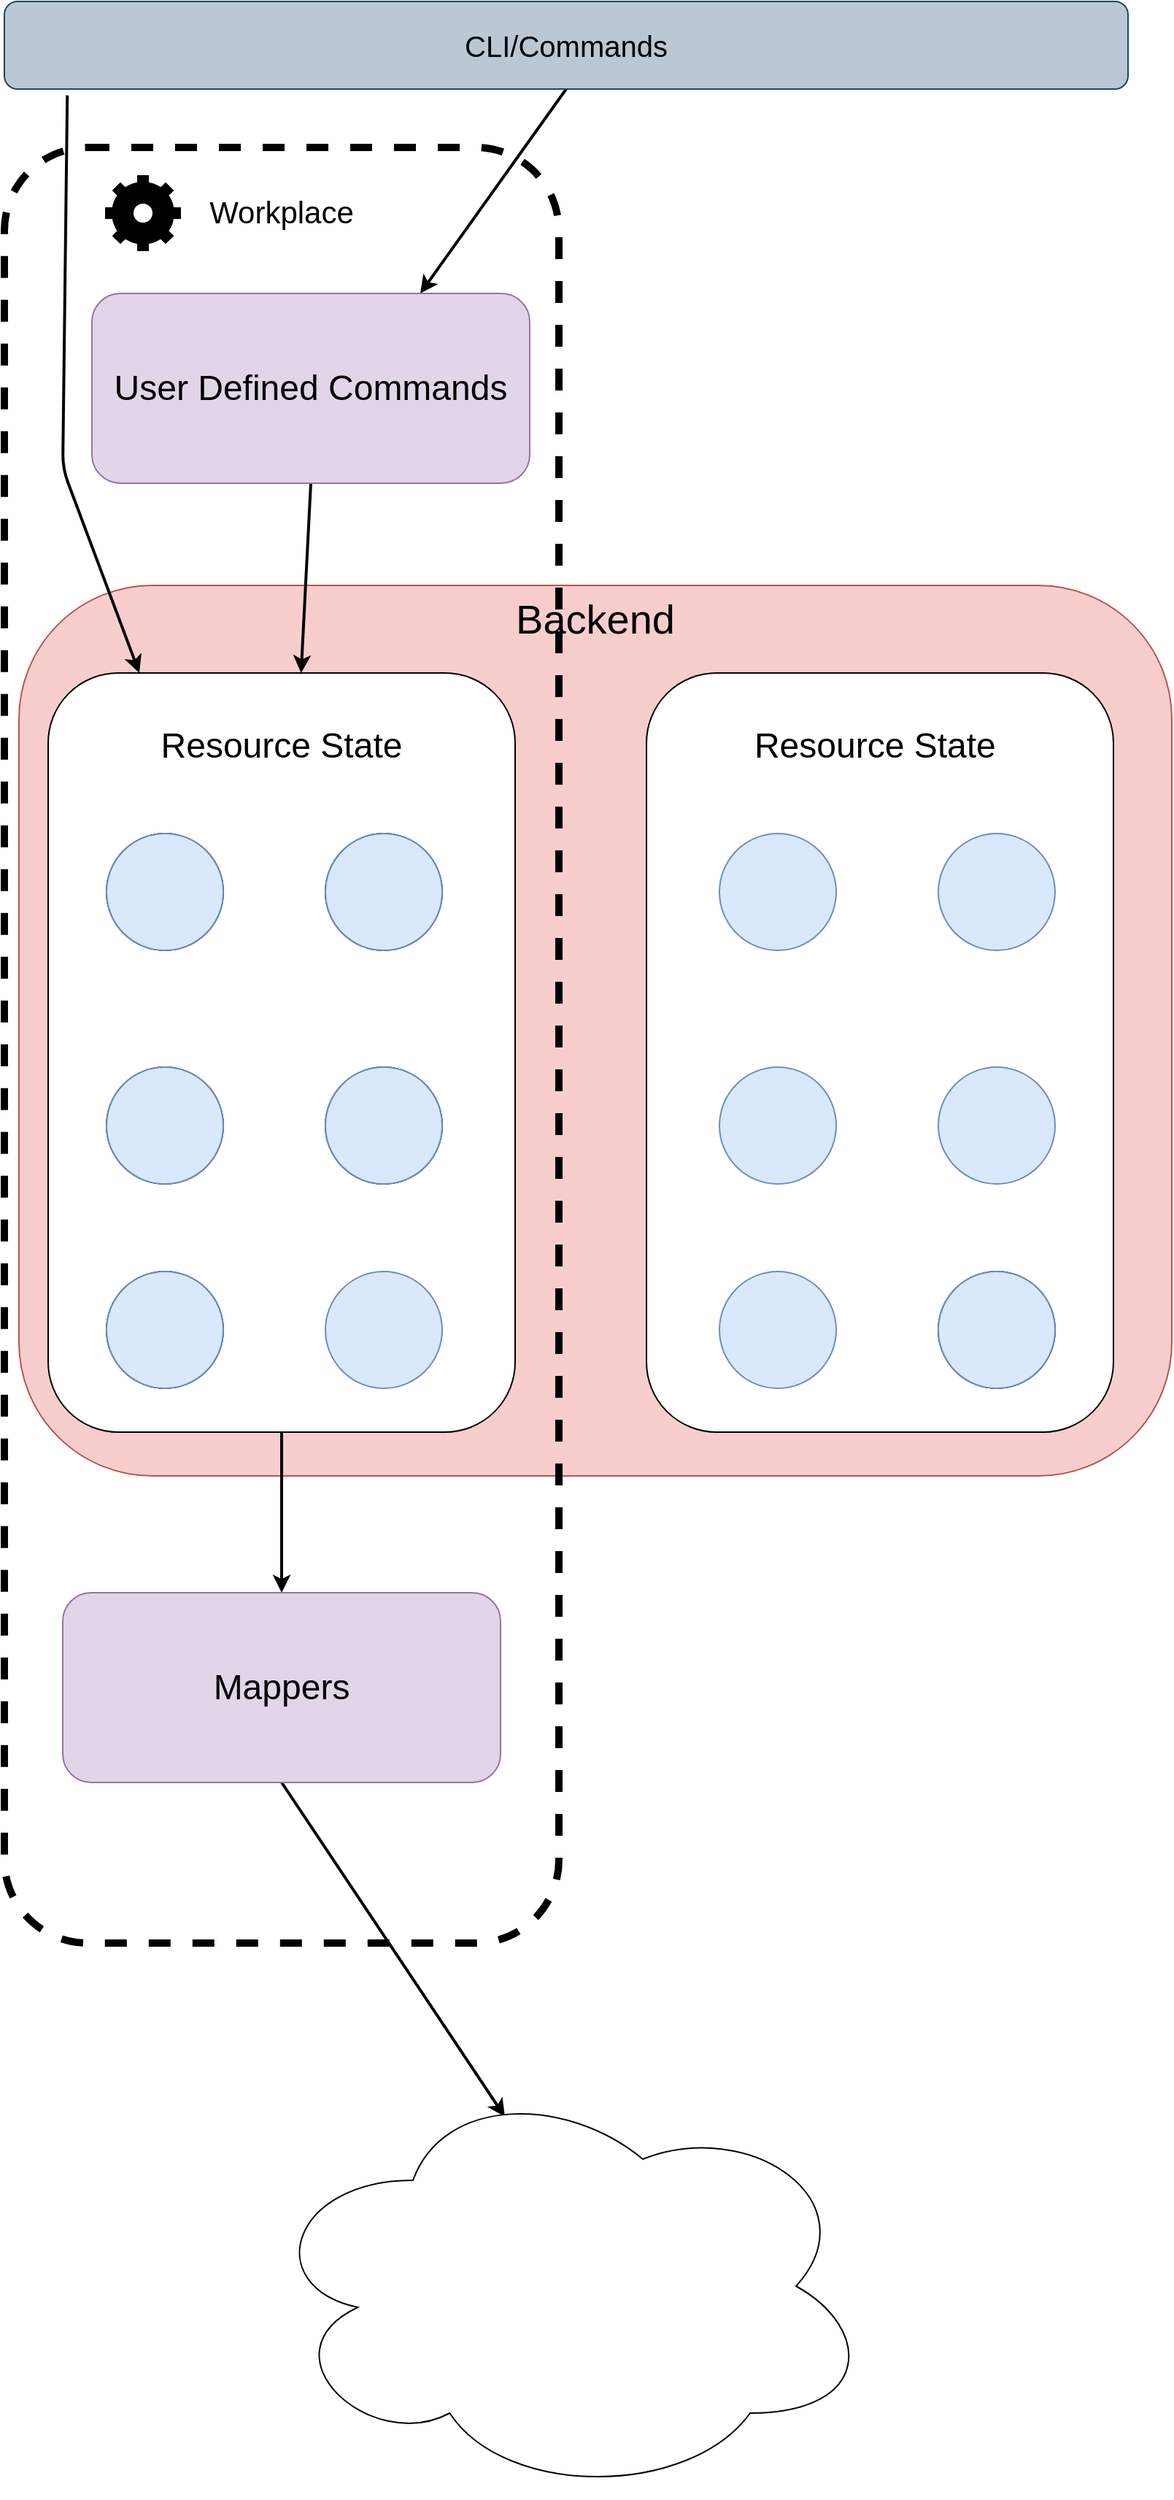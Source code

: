 <mxfile>
    <diagram id="sglFQaEM1KskMxZ_ac2A" name="Page-1">
        <mxGraphModel dx="2309" dy="1371" grid="1" gridSize="10" guides="1" tooltips="1" connect="1" arrows="1" fold="1" page="1" pageScale="1" pageWidth="850" pageHeight="1100" math="0" shadow="0">
            <root>
                <mxCell id="0"/>
                <mxCell id="1" parent="0"/>
                <mxCell id="44" value="&lt;font color=&quot;#000000&quot; style=&quot;font-size: 28px;&quot;&gt;Backend&lt;/font&gt;" style="rounded=1;whiteSpace=wrap;html=1;glass=0;fontSize=28;fillColor=#f8cecc;strokeColor=#b85450;verticalAlign=top;" vertex="1" parent="1">
                    <mxGeometry x="40" y="420" width="790" height="610" as="geometry"/>
                </mxCell>
                <mxCell id="12" value="&lt;span style=&quot;font-size: 21px&quot;&gt;&lt;br&gt;Workplace&lt;/span&gt;" style="rounded=1;whiteSpace=wrap;html=1;dashed=1;fillColor=none;strokeWidth=5;verticalAlign=top;align=center;" parent="1" vertex="1">
                    <mxGeometry x="30" y="120" width="380" height="1230" as="geometry"/>
                </mxCell>
                <mxCell id="49" style="edgeStyle=none;html=1;exitX=0.056;exitY=1.072;exitDx=0;exitDy=0;fontSize=24;fontColor=#000000;strokeWidth=2;strokeColor=#000000;exitPerimeter=0;" edge="1" parent="1" source="9" target="10">
                    <mxGeometry relative="1" as="geometry">
                        <Array as="points">
                            <mxPoint x="70" y="340"/>
                        </Array>
                    </mxGeometry>
                </mxCell>
                <mxCell id="50" style="edgeStyle=none;html=1;exitX=0.5;exitY=1;exitDx=0;exitDy=0;entryX=0.75;entryY=0;entryDx=0;entryDy=0;fontSize=24;fontColor=#000000;strokeColor=#000000;strokeWidth=2;" edge="1" parent="1" source="9" target="45">
                    <mxGeometry relative="1" as="geometry"/>
                </mxCell>
                <mxCell id="9" value="&lt;font style=&quot;font-size: 20px&quot;&gt;CLI/Commands&lt;/font&gt;" style="rounded=1;whiteSpace=wrap;html=1;verticalAlign=middle;fillColor=#bac8d3;strokeColor=#23445d;fontColor=#000000;" parent="1" vertex="1">
                    <mxGeometry x="30" y="20" width="770" height="60" as="geometry"/>
                </mxCell>
                <mxCell id="53" style="edgeStyle=none;html=1;exitX=0.5;exitY=1;exitDx=0;exitDy=0;fontSize=24;fontColor=#000000;strokeColor=#000000;strokeWidth=2;" edge="1" parent="1" source="10" target="46">
                    <mxGeometry relative="1" as="geometry"/>
                </mxCell>
                <mxCell id="10" value="&lt;font style=&quot;font-size: 24px&quot;&gt;&lt;br&gt;Resource State&lt;/font&gt;" style="rounded=1;whiteSpace=wrap;html=1;verticalAlign=top;" parent="1" vertex="1">
                    <mxGeometry x="60" y="480" width="320" height="520" as="geometry"/>
                </mxCell>
                <mxCell id="11" value="&lt;div&gt;&lt;span style=&quot;font-size: 24px&quot;&gt;&lt;br&gt;&lt;/span&gt;&lt;/div&gt;&lt;div&gt;&lt;span style=&quot;font-size: 24px&quot;&gt;Resource State&amp;nbsp;&lt;/span&gt;&lt;/div&gt;" style="rounded=1;whiteSpace=wrap;html=1;align=center;glass=0;horizontal=1;verticalAlign=top;" parent="1" vertex="1">
                    <mxGeometry x="470" y="480" width="320" height="520" as="geometry"/>
                </mxCell>
                <mxCell id="14" value="" style="ellipse;whiteSpace=wrap;html=1;aspect=fixed;strokeWidth=1;fillColor=#dae8fc;strokeColor=#6c8ebf;" parent="1" vertex="1">
                    <mxGeometry x="520" y="590" width="80" height="80" as="geometry"/>
                </mxCell>
                <mxCell id="15" value="" style="ellipse;whiteSpace=wrap;html=1;aspect=fixed;strokeWidth=1;fillColor=#dae8fc;strokeColor=#6c8ebf;" parent="1" vertex="1">
                    <mxGeometry x="670" y="590" width="80" height="80" as="geometry"/>
                </mxCell>
                <mxCell id="16" value="" style="ellipse;whiteSpace=wrap;html=1;aspect=fixed;strokeWidth=1;fillColor=#dae8fc;strokeColor=#6c8ebf;" parent="1" vertex="1">
                    <mxGeometry x="670" y="750" width="80" height="80" as="geometry"/>
                </mxCell>
                <mxCell id="17" value="" style="ellipse;whiteSpace=wrap;html=1;aspect=fixed;strokeWidth=1;fillColor=#dae8fc;strokeColor=#6c8ebf;" parent="1" vertex="1">
                    <mxGeometry x="520" y="750" width="80" height="80" as="geometry"/>
                </mxCell>
                <mxCell id="18" value="" style="ellipse;whiteSpace=wrap;html=1;aspect=fixed;strokeWidth=1;fillColor=#dae8fc;strokeColor=#6c8ebf;" parent="1" vertex="1">
                    <mxGeometry x="520" y="890" width="80" height="80" as="geometry"/>
                </mxCell>
                <mxCell id="19" value="" style="ellipse;whiteSpace=wrap;html=1;aspect=fixed;strokeWidth=1;" parent="1" vertex="1">
                    <mxGeometry x="670" y="890" width="80" height="80" as="geometry"/>
                </mxCell>
                <mxCell id="26" value="" style="ellipse;whiteSpace=wrap;html=1;aspect=fixed;strokeWidth=1;" parent="1" vertex="1">
                    <mxGeometry x="100" y="590" width="80" height="80" as="geometry"/>
                </mxCell>
                <mxCell id="27" value="" style="ellipse;whiteSpace=wrap;html=1;aspect=fixed;strokeWidth=1;" parent="1" vertex="1">
                    <mxGeometry x="250" y="590" width="80" height="80" as="geometry"/>
                </mxCell>
                <mxCell id="28" value="" style="ellipse;whiteSpace=wrap;html=1;aspect=fixed;strokeWidth=1;" parent="1" vertex="1">
                    <mxGeometry x="250" y="750" width="80" height="80" as="geometry"/>
                </mxCell>
                <mxCell id="29" value="" style="ellipse;whiteSpace=wrap;html=1;aspect=fixed;strokeWidth=1;" parent="1" vertex="1">
                    <mxGeometry x="100" y="750" width="80" height="80" as="geometry"/>
                </mxCell>
                <mxCell id="30" value="" style="ellipse;whiteSpace=wrap;html=1;aspect=fixed;strokeWidth=1;" parent="1" vertex="1">
                    <mxGeometry x="100" y="890" width="80" height="80" as="geometry"/>
                </mxCell>
                <mxCell id="31" value="" style="ellipse;whiteSpace=wrap;html=1;aspect=fixed;strokeWidth=1;fillColor=#dae8fc;strokeColor=#6c8ebf;" parent="1" vertex="1">
                    <mxGeometry x="250" y="890" width="80" height="80" as="geometry"/>
                </mxCell>
                <mxCell id="38" value="" style="ellipse;whiteSpace=wrap;html=1;aspect=fixed;strokeWidth=1;fillColor=#dae8fc;strokeColor=#6c8ebf;" vertex="1" parent="1">
                    <mxGeometry x="670" y="890" width="80" height="80" as="geometry"/>
                </mxCell>
                <mxCell id="39" value="" style="ellipse;whiteSpace=wrap;html=1;aspect=fixed;strokeWidth=1;fillColor=#dae8fc;strokeColor=#6c8ebf;" vertex="1" parent="1">
                    <mxGeometry x="100" y="590" width="80" height="80" as="geometry"/>
                </mxCell>
                <mxCell id="40" value="" style="ellipse;whiteSpace=wrap;html=1;aspect=fixed;strokeWidth=1;fillColor=#dae8fc;strokeColor=#6c8ebf;" vertex="1" parent="1">
                    <mxGeometry x="250" y="590" width="80" height="80" as="geometry"/>
                </mxCell>
                <mxCell id="41" value="" style="ellipse;whiteSpace=wrap;html=1;aspect=fixed;strokeWidth=1;fillColor=#dae8fc;strokeColor=#6c8ebf;" vertex="1" parent="1">
                    <mxGeometry x="250" y="750" width="80" height="80" as="geometry"/>
                </mxCell>
                <mxCell id="42" value="" style="ellipse;whiteSpace=wrap;html=1;aspect=fixed;strokeWidth=1;fillColor=#dae8fc;strokeColor=#6c8ebf;" vertex="1" parent="1">
                    <mxGeometry x="100" y="750" width="80" height="80" as="geometry"/>
                </mxCell>
                <mxCell id="43" value="" style="ellipse;whiteSpace=wrap;html=1;aspect=fixed;strokeWidth=1;fillColor=#dae8fc;strokeColor=#6c8ebf;" vertex="1" parent="1">
                    <mxGeometry x="100" y="890" width="80" height="80" as="geometry"/>
                </mxCell>
                <mxCell id="51" style="edgeStyle=none;html=1;exitX=0.5;exitY=1;exitDx=0;exitDy=0;fontSize=24;fontColor=#000000;strokeColor=#000000;strokeWidth=2;" edge="1" parent="1" source="45" target="10">
                    <mxGeometry relative="1" as="geometry"/>
                </mxCell>
                <mxCell id="45" value="User Defined Commands" style="rounded=1;whiteSpace=wrap;html=1;glass=0;fontSize=24;fillColor=#e1d5e7;strokeColor=#9673a6;fontColor=#000000;" vertex="1" parent="1">
                    <mxGeometry x="90" y="220" width="300" height="130" as="geometry"/>
                </mxCell>
                <mxCell id="54" style="edgeStyle=none;html=1;exitX=0.5;exitY=1;exitDx=0;exitDy=0;entryX=0.4;entryY=0.1;entryDx=0;entryDy=0;entryPerimeter=0;fontSize=24;fontColor=#000000;strokeColor=#000000;strokeWidth=2;" edge="1" parent="1" source="46" target="47">
                    <mxGeometry relative="1" as="geometry"/>
                </mxCell>
                <mxCell id="46" value="Mappers" style="rounded=1;whiteSpace=wrap;html=1;glass=0;fontSize=24;fillColor=#e1d5e7;strokeColor=#9673a6;fontColor=#000000;" vertex="1" parent="1">
                    <mxGeometry x="70" y="1110" width="300" height="130" as="geometry"/>
                </mxCell>
                <mxCell id="47" value="" style="ellipse;shape=cloud;whiteSpace=wrap;html=1;glass=0;fontSize=24;fontColor=#000000;fillColor=#FFFFFF;" vertex="1" parent="1">
                    <mxGeometry x="205" y="1440" width="420" height="290" as="geometry"/>
                </mxCell>
                <mxCell id="55" value="" style="html=1;verticalLabelPosition=bottom;align=center;labelBackgroundColor=#ffffff;verticalAlign=top;strokeWidth=2;strokeColor=#000000;shadow=0;dashed=0;shape=mxgraph.ios7.icons.settings;glass=0;fontSize=24;fontColor=#000000;fillColor=#000000;" vertex="1" parent="1">
                    <mxGeometry x="100" y="140" width="50" height="50" as="geometry"/>
                </mxCell>
            </root>
        </mxGraphModel>
    </diagram>
</mxfile>

